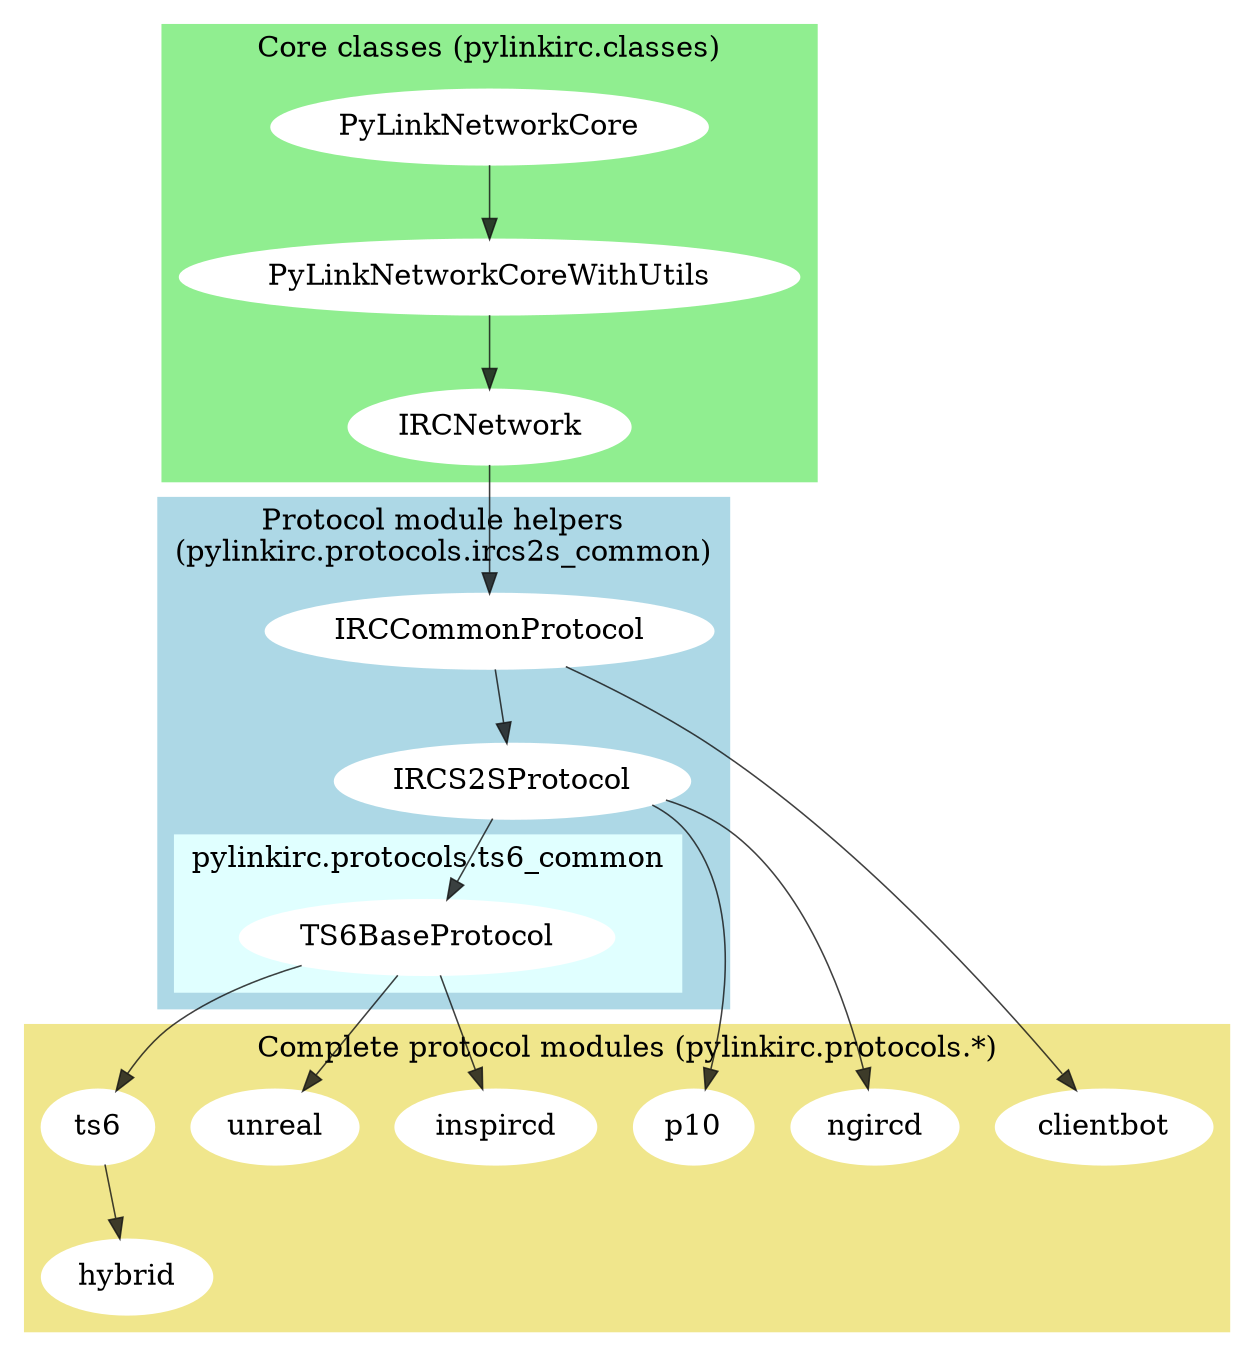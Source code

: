 /* Graph showing inheritance with the current PyLink protocol modules:
 * Update using: dot -Tsvg protocol-modules.dot > protocol-modules.svg
 */

digraph G {

	edge [ penwidth=0.75, color="#111111CC" ];
	subgraph cluster_core {
		label="Core classes (pylinkirc.classes)";
		style="filled";
		node [style="filled",color="white"];
		color="#90EE90";

		"PyLinkNetworkCore" -> "PyLinkNetworkCoreWithUtils" -> "IRCNetwork";
	}

	subgraph cluster_helper {
		label="Protocol module helpers\n(pylinkirc.protocols.ircs2s_common)";
		style="filled";
		node [style="filled",color="white"];
		color="lightblue";

		"IRCNetwork" -> "IRCCommonProtocol" -> "IRCS2SProtocol" -> "TS6BaseProtocol";

		subgraph cluster_helper {
			label="pylinkirc.protocols.ts6_common";
			style="filled";
			color="lightcyan";

			"TS6BaseProtocol";
		}
	}

	subgraph cluster_pluggable {
		label="Complete protocol modules (pylinkirc.protocols.*)";
		style="filled";
		node [style="filled",color="white"];
		color="khaki";

		"IRCS2SProtocol" -> "p10";
		"IRCS2SProtocol" -> "ngircd";
		"TS6BaseProtocol" -> "ts6" -> "hybrid";
		"TS6BaseProtocol" -> "inspircd";
		"TS6BaseProtocol" -> "unreal";
		"IRCCommonProtocol" -> "clientbot";
	}
}
